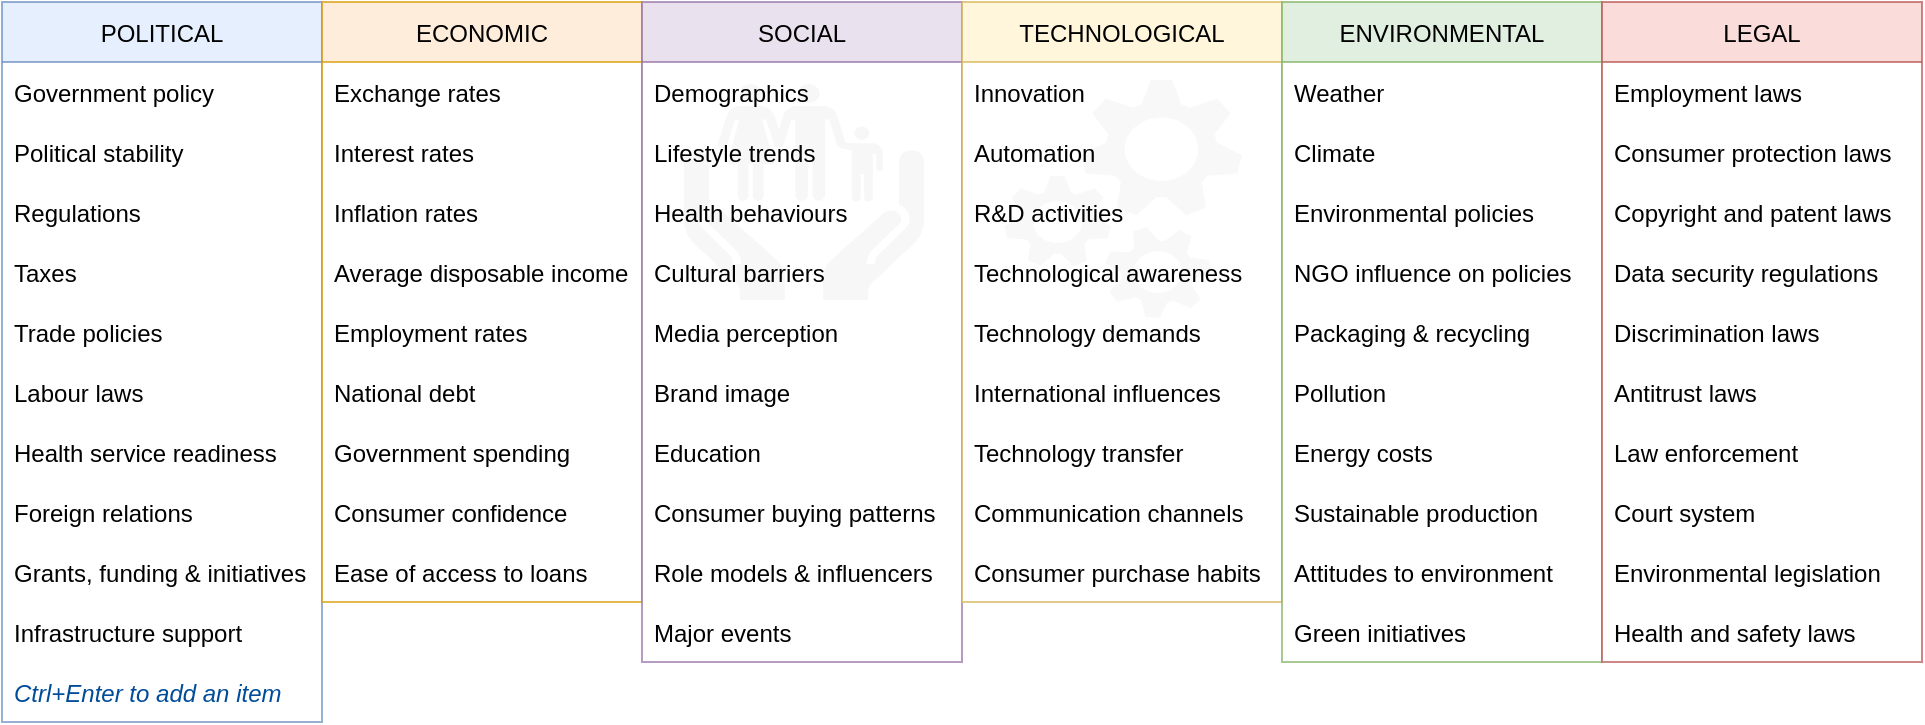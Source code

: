 <mxfile version="20.0.4" type="device"><diagram id="uaoMXQO0vZOgIU3mSQZO" name="Page-1"><mxGraphModel dx="1161" dy="569" grid="0" gridSize="10" guides="1" tooltips="1" connect="1" arrows="1" fold="1" page="1" pageScale="1" pageWidth="1169" pageHeight="827" math="0" shadow="0"><root><mxCell id="0"/><mxCell id="1" parent="0"/><mxCell id="eVANN0oJmUPEHX3AEGOn-76" value="" style="shape=image;html=1;verticalAlign=top;verticalLabelPosition=bottom;labelBackgroundColor=#ffffff;imageAspect=0;aspect=fixed;image=https://cdn2.iconfinder.com/data/icons/business-and-education-1/512/201_Auction_gavel_hammer_judgement_law-128.png;fontSize=30;fontColor=#000000;strokeColor=#003366;fillColor=#7EA6E0;opacity=10;" vertex="1" parent="1"><mxGeometry x="898" y="115" width="128" height="128" as="geometry"/></mxCell><mxCell id="eVANN0oJmUPEHX3AEGOn-75" value="" style="shape=image;html=1;verticalAlign=top;verticalLabelPosition=bottom;labelBackgroundColor=#ffffff;imageAspect=0;aspect=fixed;image=https://cdn0.iconfinder.com/data/icons/software-engineering-and-video-gaming/512/59_growth_grow_hand_success-128.png;fontSize=30;fontColor=#000000;strokeColor=#003366;fillColor=#7EA6E0;opacity=10;" vertex="1" parent="1"><mxGeometry x="735" y="115" width="128" height="128" as="geometry"/></mxCell><mxCell id="eVANN0oJmUPEHX3AEGOn-73" value="" style="shape=mxgraph.signs.healthcare.social_services;html=1;pointerEvents=1;fillColor=#000000;strokeColor=none;verticalLabelPosition=bottom;verticalAlign=top;align=center;fontSize=30;fontColor=#000000;opacity=10;" vertex="1" parent="1"><mxGeometry x="421" y="121" width="120" height="108" as="geometry"/></mxCell><mxCell id="eVANN0oJmUPEHX3AEGOn-74" value="" style="verticalLabelPosition=bottom;sketch=0;html=1;fillColor=#282828;strokeColor=none;verticalAlign=top;pointerEvents=1;align=center;shape=mxgraph.cisco_safe.technology_icons.icon21;fontSize=30;fontColor=#000000;opacity=10;" vertex="1" parent="1"><mxGeometry x="581" y="119" width="119" height="119" as="geometry"/></mxCell><mxCell id="eVANN0oJmUPEHX3AEGOn-71" value="" style="shape=image;html=1;verticalAlign=top;verticalLabelPosition=bottom;labelBackgroundColor=#ffffff;imageAspect=0;aspect=fixed;image=https://cdn0.iconfinder.com/data/icons/web-development-and-studio/512/12_bank_Architecture_building_court_estate_government_house_property-128.png;fontSize=30;fontColor=#000000;strokeColor=#003366;fillColor=#7EA6E0;opacity=10;" vertex="1" parent="1"><mxGeometry x="95" y="111" width="128" height="128" as="geometry"/></mxCell><mxCell id="eVANN0oJmUPEHX3AEGOn-1" value="POLITICAL" style="swimlane;fontStyle=0;childLayout=stackLayout;horizontal=1;startSize=30;horizontalStack=0;resizeParent=1;resizeParentMax=0;resizeLast=0;collapsible=0;marginBottom=0;swimlaneFillColor=#FFFFFF;fillColor=#dae8fc;strokeColor=#6c8ebf;opacity=70;" vertex="1" parent="1"><mxGeometry x="80" y="80" width="160" height="360" as="geometry"/></mxCell><mxCell id="eVANN0oJmUPEHX3AEGOn-2" value="Government policy" style="text;strokeColor=none;fillColor=none;align=left;verticalAlign=middle;spacingLeft=4;spacingRight=4;overflow=hidden;points=[[0,0.5],[1,0.5]];portConstraint=eastwest;rotatable=0;" vertex="1" parent="eVANN0oJmUPEHX3AEGOn-1"><mxGeometry y="30" width="160" height="30" as="geometry"/></mxCell><mxCell id="eVANN0oJmUPEHX3AEGOn-3" value="Political stability" style="text;strokeColor=none;fillColor=none;align=left;verticalAlign=middle;spacingLeft=4;spacingRight=4;overflow=hidden;points=[[0,0.5],[1,0.5]];portConstraint=eastwest;rotatable=0;" vertex="1" parent="eVANN0oJmUPEHX3AEGOn-1"><mxGeometry y="60" width="160" height="30" as="geometry"/></mxCell><mxCell id="eVANN0oJmUPEHX3AEGOn-4" value="Regulations" style="text;strokeColor=none;fillColor=none;align=left;verticalAlign=middle;spacingLeft=4;spacingRight=4;overflow=hidden;points=[[0,0.5],[1,0.5]];portConstraint=eastwest;rotatable=0;" vertex="1" parent="eVANN0oJmUPEHX3AEGOn-1"><mxGeometry y="90" width="160" height="30" as="geometry"/></mxCell><mxCell id="eVANN0oJmUPEHX3AEGOn-25" value="Taxes" style="text;strokeColor=none;fillColor=none;align=left;verticalAlign=middle;spacingLeft=4;spacingRight=4;overflow=hidden;points=[[0,0.5],[1,0.5]];portConstraint=eastwest;rotatable=0;" vertex="1" parent="eVANN0oJmUPEHX3AEGOn-1"><mxGeometry y="120" width="160" height="30" as="geometry"/></mxCell><mxCell id="eVANN0oJmUPEHX3AEGOn-26" value="Trade policies" style="text;strokeColor=none;fillColor=none;align=left;verticalAlign=middle;spacingLeft=4;spacingRight=4;overflow=hidden;points=[[0,0.5],[1,0.5]];portConstraint=eastwest;rotatable=0;" vertex="1" parent="eVANN0oJmUPEHX3AEGOn-1"><mxGeometry y="150" width="160" height="30" as="geometry"/></mxCell><mxCell id="eVANN0oJmUPEHX3AEGOn-27" value="Labour laws" style="text;strokeColor=none;fillColor=none;align=left;verticalAlign=middle;spacingLeft=4;spacingRight=4;overflow=hidden;points=[[0,0.5],[1,0.5]];portConstraint=eastwest;rotatable=0;" vertex="1" parent="eVANN0oJmUPEHX3AEGOn-1"><mxGeometry y="180" width="160" height="30" as="geometry"/></mxCell><mxCell id="eVANN0oJmUPEHX3AEGOn-50" value="Health service readiness" style="text;strokeColor=none;fillColor=none;align=left;verticalAlign=middle;spacingLeft=4;spacingRight=4;overflow=hidden;points=[[0,0.5],[1,0.5]];portConstraint=eastwest;rotatable=0;" vertex="1" parent="eVANN0oJmUPEHX3AEGOn-1"><mxGeometry y="210" width="160" height="30" as="geometry"/></mxCell><mxCell id="eVANN0oJmUPEHX3AEGOn-51" value="Foreign relations" style="text;strokeColor=none;fillColor=none;align=left;verticalAlign=middle;spacingLeft=4;spacingRight=4;overflow=hidden;points=[[0,0.5],[1,0.5]];portConstraint=eastwest;rotatable=0;" vertex="1" parent="eVANN0oJmUPEHX3AEGOn-1"><mxGeometry y="240" width="160" height="30" as="geometry"/></mxCell><mxCell id="eVANN0oJmUPEHX3AEGOn-47" value="Grants, funding &amp; initiatives" style="text;strokeColor=none;fillColor=none;align=left;verticalAlign=middle;spacingLeft=4;spacingRight=4;overflow=hidden;points=[[0,0.5],[1,0.5]];portConstraint=eastwest;rotatable=0;" vertex="1" parent="eVANN0oJmUPEHX3AEGOn-1"><mxGeometry y="270" width="160" height="30" as="geometry"/></mxCell><mxCell id="eVANN0oJmUPEHX3AEGOn-59" value="Infrastructure support" style="text;strokeColor=none;fillColor=none;align=left;verticalAlign=middle;spacingLeft=4;spacingRight=4;overflow=hidden;points=[[0,0.5],[1,0.5]];portConstraint=eastwest;rotatable=0;" vertex="1" parent="eVANN0oJmUPEHX3AEGOn-1"><mxGeometry y="300" width="160" height="30" as="geometry"/></mxCell><mxCell id="eVANN0oJmUPEHX3AEGOn-31" value="Ctrl+Enter to add an item" style="text;strokeColor=none;fillColor=none;align=left;verticalAlign=middle;spacingLeft=4;spacingRight=4;overflow=hidden;points=[[0,0.5],[1,0.5]];portConstraint=eastwest;rotatable=0;fontStyle=2;fontColor=#004C99;" vertex="1" parent="eVANN0oJmUPEHX3AEGOn-1"><mxGeometry y="330" width="160" height="30" as="geometry"/></mxCell><mxCell id="eVANN0oJmUPEHX3AEGOn-72" value="" style="shape=image;html=1;verticalAlign=top;verticalLabelPosition=bottom;labelBackgroundColor=#ffffff;imageAspect=0;aspect=fixed;image=https://cdn0.iconfinder.com/data/icons/web-development-and-studio/512/13_savings_Care_coin_economy_finance_guardar_money_save-128.png;fontSize=30;fontColor=#000000;strokeColor=#003366;fillColor=#7EA6E0;opacity=10;" vertex="1" parent="1"><mxGeometry x="255" y="112" width="128" height="128" as="geometry"/></mxCell><mxCell id="eVANN0oJmUPEHX3AEGOn-5" value="ECONOMIC" style="swimlane;fontStyle=0;childLayout=stackLayout;horizontal=1;startSize=30;horizontalStack=0;resizeParent=1;resizeParentMax=0;resizeLast=0;collapsible=0;marginBottom=0;swimlaneFillColor=#FFFFFF;fillColor=#ffe6cc;strokeColor=#d79b00;opacity=70;" vertex="1" parent="1"><mxGeometry x="240" y="80" width="160" height="300" as="geometry"/></mxCell><mxCell id="eVANN0oJmUPEHX3AEGOn-6" value="Exchange rates" style="text;strokeColor=none;fillColor=none;align=left;verticalAlign=middle;spacingLeft=4;spacingRight=4;overflow=hidden;points=[[0,0.5],[1,0.5]];portConstraint=eastwest;rotatable=0;" vertex="1" parent="eVANN0oJmUPEHX3AEGOn-5"><mxGeometry y="30" width="160" height="30" as="geometry"/></mxCell><mxCell id="eVANN0oJmUPEHX3AEGOn-7" value="Interest rates" style="text;strokeColor=none;fillColor=none;align=left;verticalAlign=middle;spacingLeft=4;spacingRight=4;overflow=hidden;points=[[0,0.5],[1,0.5]];portConstraint=eastwest;rotatable=0;" vertex="1" parent="eVANN0oJmUPEHX3AEGOn-5"><mxGeometry y="60" width="160" height="30" as="geometry"/></mxCell><mxCell id="eVANN0oJmUPEHX3AEGOn-8" value="Inflation rates" style="text;strokeColor=none;fillColor=none;align=left;verticalAlign=middle;spacingLeft=4;spacingRight=4;overflow=hidden;points=[[0,0.5],[1,0.5]];portConstraint=eastwest;rotatable=0;" vertex="1" parent="eVANN0oJmUPEHX3AEGOn-5"><mxGeometry y="90" width="160" height="30" as="geometry"/></mxCell><mxCell id="eVANN0oJmUPEHX3AEGOn-29" value="Average disposable income" style="text;strokeColor=none;fillColor=none;align=left;verticalAlign=middle;spacingLeft=4;spacingRight=4;overflow=hidden;points=[[0,0.5],[1,0.5]];portConstraint=eastwest;rotatable=0;" vertex="1" parent="eVANN0oJmUPEHX3AEGOn-5"><mxGeometry y="120" width="160" height="30" as="geometry"/></mxCell><mxCell id="eVANN0oJmUPEHX3AEGOn-32" value="Employment rates" style="text;strokeColor=none;fillColor=none;align=left;verticalAlign=middle;spacingLeft=4;spacingRight=4;overflow=hidden;points=[[0,0.5],[1,0.5]];portConstraint=eastwest;rotatable=0;" vertex="1" parent="eVANN0oJmUPEHX3AEGOn-5"><mxGeometry y="150" width="160" height="30" as="geometry"/></mxCell><mxCell id="eVANN0oJmUPEHX3AEGOn-40" value="National debt" style="text;strokeColor=none;fillColor=none;align=left;verticalAlign=middle;spacingLeft=4;spacingRight=4;overflow=hidden;points=[[0,0.5],[1,0.5]];portConstraint=eastwest;rotatable=0;" vertex="1" parent="eVANN0oJmUPEHX3AEGOn-5"><mxGeometry y="180" width="160" height="30" as="geometry"/></mxCell><mxCell id="eVANN0oJmUPEHX3AEGOn-41" value="Government spending" style="text;strokeColor=none;fillColor=none;align=left;verticalAlign=middle;spacingLeft=4;spacingRight=4;overflow=hidden;points=[[0,0.5],[1,0.5]];portConstraint=eastwest;rotatable=0;" vertex="1" parent="eVANN0oJmUPEHX3AEGOn-5"><mxGeometry y="210" width="160" height="30" as="geometry"/></mxCell><mxCell id="eVANN0oJmUPEHX3AEGOn-46" value="Consumer confidence" style="text;strokeColor=none;fillColor=none;align=left;verticalAlign=middle;spacingLeft=4;spacingRight=4;overflow=hidden;points=[[0,0.5],[1,0.5]];portConstraint=eastwest;rotatable=0;" vertex="1" parent="eVANN0oJmUPEHX3AEGOn-5"><mxGeometry y="240" width="160" height="30" as="geometry"/></mxCell><mxCell id="eVANN0oJmUPEHX3AEGOn-49" value="Ease of access to loans" style="text;strokeColor=none;fillColor=none;align=left;verticalAlign=middle;spacingLeft=4;spacingRight=4;overflow=hidden;points=[[0,0.5],[1,0.5]];portConstraint=eastwest;rotatable=0;" vertex="1" parent="eVANN0oJmUPEHX3AEGOn-5"><mxGeometry y="270" width="160" height="30" as="geometry"/></mxCell><mxCell id="eVANN0oJmUPEHX3AEGOn-9" value="SOCIAL" style="swimlane;fontStyle=0;childLayout=stackLayout;horizontal=1;startSize=30;horizontalStack=0;resizeParent=1;resizeParentMax=0;resizeLast=0;collapsible=0;marginBottom=0;swimlaneFillColor=#FFFFFF;fillColor=#e1d5e7;strokeColor=#9673a6;opacity=70;" vertex="1" parent="1"><mxGeometry x="400" y="80" width="160" height="330" as="geometry"/></mxCell><mxCell id="eVANN0oJmUPEHX3AEGOn-10" value="Demographics" style="text;strokeColor=none;fillColor=none;align=left;verticalAlign=middle;spacingLeft=4;spacingRight=4;overflow=hidden;points=[[0,0.5],[1,0.5]];portConstraint=eastwest;rotatable=0;" vertex="1" parent="eVANN0oJmUPEHX3AEGOn-9"><mxGeometry y="30" width="160" height="30" as="geometry"/></mxCell><mxCell id="eVANN0oJmUPEHX3AEGOn-11" value="Lifestyle trends" style="text;strokeColor=none;fillColor=none;align=left;verticalAlign=middle;spacingLeft=4;spacingRight=4;overflow=hidden;points=[[0,0.5],[1,0.5]];portConstraint=eastwest;rotatable=0;" vertex="1" parent="eVANN0oJmUPEHX3AEGOn-9"><mxGeometry y="60" width="160" height="30" as="geometry"/></mxCell><mxCell id="eVANN0oJmUPEHX3AEGOn-12" value="Health behaviours" style="text;strokeColor=none;fillColor=none;align=left;verticalAlign=middle;spacingLeft=4;spacingRight=4;overflow=hidden;points=[[0,0.5],[1,0.5]];portConstraint=eastwest;rotatable=0;" vertex="1" parent="eVANN0oJmUPEHX3AEGOn-9"><mxGeometry y="90" width="160" height="30" as="geometry"/></mxCell><mxCell id="eVANN0oJmUPEHX3AEGOn-33" value="Cultural barriers" style="text;strokeColor=none;fillColor=none;align=left;verticalAlign=middle;spacingLeft=4;spacingRight=4;overflow=hidden;points=[[0,0.5],[1,0.5]];portConstraint=eastwest;rotatable=0;" vertex="1" parent="eVANN0oJmUPEHX3AEGOn-9"><mxGeometry y="120" width="160" height="30" as="geometry"/></mxCell><mxCell id="eVANN0oJmUPEHX3AEGOn-42" value="Media perception" style="text;strokeColor=none;fillColor=none;align=left;verticalAlign=middle;spacingLeft=4;spacingRight=4;overflow=hidden;points=[[0,0.5],[1,0.5]];portConstraint=eastwest;rotatable=0;" vertex="1" parent="eVANN0oJmUPEHX3AEGOn-9"><mxGeometry y="150" width="160" height="30" as="geometry"/></mxCell><mxCell id="eVANN0oJmUPEHX3AEGOn-43" value="Brand image" style="text;strokeColor=none;fillColor=none;align=left;verticalAlign=middle;spacingLeft=4;spacingRight=4;overflow=hidden;points=[[0,0.5],[1,0.5]];portConstraint=eastwest;rotatable=0;" vertex="1" parent="eVANN0oJmUPEHX3AEGOn-9"><mxGeometry y="180" width="160" height="30" as="geometry"/></mxCell><mxCell id="eVANN0oJmUPEHX3AEGOn-60" value="Education" style="text;strokeColor=none;fillColor=none;align=left;verticalAlign=middle;spacingLeft=4;spacingRight=4;overflow=hidden;points=[[0,0.5],[1,0.5]];portConstraint=eastwest;rotatable=0;" vertex="1" parent="eVANN0oJmUPEHX3AEGOn-9"><mxGeometry y="210" width="160" height="30" as="geometry"/></mxCell><mxCell id="eVANN0oJmUPEHX3AEGOn-44" value="Consumer buying patterns" style="text;strokeColor=none;fillColor=none;align=left;verticalAlign=middle;spacingLeft=4;spacingRight=4;overflow=hidden;points=[[0,0.5],[1,0.5]];portConstraint=eastwest;rotatable=0;" vertex="1" parent="eVANN0oJmUPEHX3AEGOn-9"><mxGeometry y="240" width="160" height="30" as="geometry"/></mxCell><mxCell id="eVANN0oJmUPEHX3AEGOn-45" value="Role models &amp; influencers" style="text;strokeColor=none;fillColor=none;align=left;verticalAlign=middle;spacingLeft=4;spacingRight=4;overflow=hidden;points=[[0,0.5],[1,0.5]];portConstraint=eastwest;rotatable=0;" vertex="1" parent="eVANN0oJmUPEHX3AEGOn-9"><mxGeometry y="270" width="160" height="30" as="geometry"/></mxCell><mxCell id="eVANN0oJmUPEHX3AEGOn-48" value="Major events" style="text;strokeColor=none;fillColor=none;align=left;verticalAlign=middle;spacingLeft=4;spacingRight=4;overflow=hidden;points=[[0,0.5],[1,0.5]];portConstraint=eastwest;rotatable=0;" vertex="1" parent="eVANN0oJmUPEHX3AEGOn-9"><mxGeometry y="300" width="160" height="30" as="geometry"/></mxCell><mxCell id="eVANN0oJmUPEHX3AEGOn-13" value="TECHNOLOGICAL" style="swimlane;fontStyle=0;childLayout=stackLayout;horizontal=1;startSize=30;horizontalStack=0;resizeParent=1;resizeParentMax=0;resizeLast=0;collapsible=0;marginBottom=0;swimlaneFillColor=#FFFFFF;fillColor=#fff2cc;strokeColor=#d6b656;opacity=70;" vertex="1" parent="1"><mxGeometry x="560" y="80" width="160" height="300" as="geometry"/></mxCell><mxCell id="eVANN0oJmUPEHX3AEGOn-14" value="Innovation" style="text;strokeColor=none;fillColor=none;align=left;verticalAlign=middle;spacingLeft=4;spacingRight=4;overflow=hidden;points=[[0,0.5],[1,0.5]];portConstraint=eastwest;rotatable=0;" vertex="1" parent="eVANN0oJmUPEHX3AEGOn-13"><mxGeometry y="30" width="160" height="30" as="geometry"/></mxCell><mxCell id="eVANN0oJmUPEHX3AEGOn-15" value="Automation" style="text;strokeColor=none;fillColor=none;align=left;verticalAlign=middle;spacingLeft=4;spacingRight=4;overflow=hidden;points=[[0,0.5],[1,0.5]];portConstraint=eastwest;rotatable=0;" vertex="1" parent="eVANN0oJmUPEHX3AEGOn-13"><mxGeometry y="60" width="160" height="30" as="geometry"/></mxCell><mxCell id="eVANN0oJmUPEHX3AEGOn-16" value="R&amp;D activities" style="text;strokeColor=none;fillColor=none;align=left;verticalAlign=middle;spacingLeft=4;spacingRight=4;overflow=hidden;points=[[0,0.5],[1,0.5]];portConstraint=eastwest;rotatable=0;" vertex="1" parent="eVANN0oJmUPEHX3AEGOn-13"><mxGeometry y="90" width="160" height="30" as="geometry"/></mxCell><mxCell id="eVANN0oJmUPEHX3AEGOn-34" value="Technological awareness" style="text;strokeColor=none;fillColor=none;align=left;verticalAlign=middle;spacingLeft=4;spacingRight=4;overflow=hidden;points=[[0,0.5],[1,0.5]];portConstraint=eastwest;rotatable=0;" vertex="1" parent="eVANN0oJmUPEHX3AEGOn-13"><mxGeometry y="120" width="160" height="30" as="geometry"/></mxCell><mxCell id="eVANN0oJmUPEHX3AEGOn-52" value="Technology demands" style="text;strokeColor=none;fillColor=none;align=left;verticalAlign=middle;spacingLeft=4;spacingRight=4;overflow=hidden;points=[[0,0.5],[1,0.5]];portConstraint=eastwest;rotatable=0;" vertex="1" parent="eVANN0oJmUPEHX3AEGOn-13"><mxGeometry y="150" width="160" height="30" as="geometry"/></mxCell><mxCell id="eVANN0oJmUPEHX3AEGOn-61" value="International influences" style="text;strokeColor=none;fillColor=none;align=left;verticalAlign=middle;spacingLeft=4;spacingRight=4;overflow=hidden;points=[[0,0.5],[1,0.5]];portConstraint=eastwest;rotatable=0;" vertex="1" parent="eVANN0oJmUPEHX3AEGOn-13"><mxGeometry y="180" width="160" height="30" as="geometry"/></mxCell><mxCell id="eVANN0oJmUPEHX3AEGOn-62" value="Technology transfer" style="text;strokeColor=none;fillColor=none;align=left;verticalAlign=middle;spacingLeft=4;spacingRight=4;overflow=hidden;points=[[0,0.5],[1,0.5]];portConstraint=eastwest;rotatable=0;" vertex="1" parent="eVANN0oJmUPEHX3AEGOn-13"><mxGeometry y="210" width="160" height="30" as="geometry"/></mxCell><mxCell id="eVANN0oJmUPEHX3AEGOn-63" value="Communication channels" style="text;strokeColor=none;fillColor=none;align=left;verticalAlign=middle;spacingLeft=4;spacingRight=4;overflow=hidden;points=[[0,0.5],[1,0.5]];portConstraint=eastwest;rotatable=0;" vertex="1" parent="eVANN0oJmUPEHX3AEGOn-13"><mxGeometry y="240" width="160" height="30" as="geometry"/></mxCell><mxCell id="eVANN0oJmUPEHX3AEGOn-53" value="Consumer purchase habits" style="text;strokeColor=none;fillColor=none;align=left;verticalAlign=middle;spacingLeft=4;spacingRight=4;overflow=hidden;points=[[0,0.5],[1,0.5]];portConstraint=eastwest;rotatable=0;" vertex="1" parent="eVANN0oJmUPEHX3AEGOn-13"><mxGeometry y="270" width="160" height="30" as="geometry"/></mxCell><mxCell id="eVANN0oJmUPEHX3AEGOn-17" value="ENVIRONMENTAL" style="swimlane;fontStyle=0;childLayout=stackLayout;horizontal=1;startSize=30;horizontalStack=0;resizeParent=1;resizeParentMax=0;resizeLast=0;collapsible=0;marginBottom=0;swimlaneFillColor=#FFFFFF;fillColor=#d5e8d4;strokeColor=#82b366;opacity=70;" vertex="1" parent="1"><mxGeometry x="720" y="80" width="160" height="330" as="geometry"/></mxCell><mxCell id="eVANN0oJmUPEHX3AEGOn-18" value="Weather" style="text;strokeColor=none;fillColor=none;align=left;verticalAlign=middle;spacingLeft=4;spacingRight=4;overflow=hidden;points=[[0,0.5],[1,0.5]];portConstraint=eastwest;rotatable=0;" vertex="1" parent="eVANN0oJmUPEHX3AEGOn-17"><mxGeometry y="30" width="160" height="30" as="geometry"/></mxCell><mxCell id="eVANN0oJmUPEHX3AEGOn-19" value="Climate" style="text;strokeColor=none;fillColor=none;align=left;verticalAlign=middle;spacingLeft=4;spacingRight=4;overflow=hidden;points=[[0,0.5],[1,0.5]];portConstraint=eastwest;rotatable=0;" vertex="1" parent="eVANN0oJmUPEHX3AEGOn-17"><mxGeometry y="60" width="160" height="30" as="geometry"/></mxCell><mxCell id="eVANN0oJmUPEHX3AEGOn-20" value="Environmental policies" style="text;strokeColor=none;fillColor=none;align=left;verticalAlign=middle;spacingLeft=4;spacingRight=4;overflow=hidden;points=[[0,0.5],[1,0.5]];portConstraint=eastwest;rotatable=0;" vertex="1" parent="eVANN0oJmUPEHX3AEGOn-17"><mxGeometry y="90" width="160" height="30" as="geometry"/></mxCell><mxCell id="eVANN0oJmUPEHX3AEGOn-35" value="NGO influence on policies" style="text;strokeColor=none;fillColor=none;align=left;verticalAlign=middle;spacingLeft=4;spacingRight=4;overflow=hidden;points=[[0,0.5],[1,0.5]];portConstraint=eastwest;rotatable=0;" vertex="1" parent="eVANN0oJmUPEHX3AEGOn-17"><mxGeometry y="120" width="160" height="30" as="geometry"/></mxCell><mxCell id="eVANN0oJmUPEHX3AEGOn-54" value="Packaging &amp; recycling" style="text;strokeColor=none;fillColor=none;align=left;verticalAlign=middle;spacingLeft=4;spacingRight=4;overflow=hidden;points=[[0,0.5],[1,0.5]];portConstraint=eastwest;rotatable=0;" vertex="1" parent="eVANN0oJmUPEHX3AEGOn-17"><mxGeometry y="150" width="160" height="30" as="geometry"/></mxCell><mxCell id="eVANN0oJmUPEHX3AEGOn-55" value="Pollution" style="text;strokeColor=none;fillColor=none;align=left;verticalAlign=middle;spacingLeft=4;spacingRight=4;overflow=hidden;points=[[0,0.5],[1,0.5]];portConstraint=eastwest;rotatable=0;" vertex="1" parent="eVANN0oJmUPEHX3AEGOn-17"><mxGeometry y="180" width="160" height="30" as="geometry"/></mxCell><mxCell id="eVANN0oJmUPEHX3AEGOn-64" value="Energy costs" style="text;strokeColor=none;fillColor=none;align=left;verticalAlign=middle;spacingLeft=4;spacingRight=4;overflow=hidden;points=[[0,0.5],[1,0.5]];portConstraint=eastwest;rotatable=0;" vertex="1" parent="eVANN0oJmUPEHX3AEGOn-17"><mxGeometry y="210" width="160" height="30" as="geometry"/></mxCell><mxCell id="eVANN0oJmUPEHX3AEGOn-65" value="Sustainable production" style="text;strokeColor=none;fillColor=none;align=left;verticalAlign=middle;spacingLeft=4;spacingRight=4;overflow=hidden;points=[[0,0.5],[1,0.5]];portConstraint=eastwest;rotatable=0;" vertex="1" parent="eVANN0oJmUPEHX3AEGOn-17"><mxGeometry y="240" width="160" height="30" as="geometry"/></mxCell><mxCell id="eVANN0oJmUPEHX3AEGOn-56" value="Attitudes to environment" style="text;strokeColor=none;fillColor=none;align=left;verticalAlign=middle;spacingLeft=4;spacingRight=4;overflow=hidden;points=[[0,0.5],[1,0.5]];portConstraint=eastwest;rotatable=0;" vertex="1" parent="eVANN0oJmUPEHX3AEGOn-17"><mxGeometry y="270" width="160" height="30" as="geometry"/></mxCell><mxCell id="eVANN0oJmUPEHX3AEGOn-58" value="Green initiatives" style="text;strokeColor=none;fillColor=none;align=left;verticalAlign=middle;spacingLeft=4;spacingRight=4;overflow=hidden;points=[[0,0.5],[1,0.5]];portConstraint=eastwest;rotatable=0;" vertex="1" parent="eVANN0oJmUPEHX3AEGOn-17"><mxGeometry y="300" width="160" height="30" as="geometry"/></mxCell><mxCell id="eVANN0oJmUPEHX3AEGOn-21" value="LEGAL" style="swimlane;fontStyle=0;childLayout=stackLayout;horizontal=1;startSize=30;horizontalStack=0;resizeParent=1;resizeParentMax=0;resizeLast=0;collapsible=0;marginBottom=0;swimlaneFillColor=#FFFFFF;fillColor=#f8cecc;strokeColor=#b85450;opacity=70;" vertex="1" parent="1"><mxGeometry x="880" y="80" width="160" height="330" as="geometry"/></mxCell><mxCell id="eVANN0oJmUPEHX3AEGOn-22" value="Employment laws" style="text;strokeColor=none;fillColor=none;align=left;verticalAlign=middle;spacingLeft=4;spacingRight=4;overflow=hidden;points=[[0,0.5],[1,0.5]];portConstraint=eastwest;rotatable=0;" vertex="1" parent="eVANN0oJmUPEHX3AEGOn-21"><mxGeometry y="30" width="160" height="30" as="geometry"/></mxCell><mxCell id="eVANN0oJmUPEHX3AEGOn-23" value="Consumer protection laws" style="text;strokeColor=none;fillColor=none;align=left;verticalAlign=middle;spacingLeft=4;spacingRight=4;overflow=hidden;points=[[0,0.5],[1,0.5]];portConstraint=eastwest;rotatable=0;" vertex="1" parent="eVANN0oJmUPEHX3AEGOn-21"><mxGeometry y="60" width="160" height="30" as="geometry"/></mxCell><mxCell id="eVANN0oJmUPEHX3AEGOn-24" value="Copyright and patent laws" style="text;strokeColor=none;fillColor=none;align=left;verticalAlign=middle;spacingLeft=4;spacingRight=4;overflow=hidden;points=[[0,0.5],[1,0.5]];portConstraint=eastwest;rotatable=0;" vertex="1" parent="eVANN0oJmUPEHX3AEGOn-21"><mxGeometry y="90" width="160" height="30" as="geometry"/></mxCell><mxCell id="eVANN0oJmUPEHX3AEGOn-36" value="Data security regulations" style="text;strokeColor=none;fillColor=none;align=left;verticalAlign=middle;spacingLeft=4;spacingRight=4;overflow=hidden;points=[[0,0.5],[1,0.5]];portConstraint=eastwest;rotatable=0;" vertex="1" parent="eVANN0oJmUPEHX3AEGOn-21"><mxGeometry y="120" width="160" height="30" as="geometry"/></mxCell><mxCell id="eVANN0oJmUPEHX3AEGOn-37" value="Discrimination laws" style="text;strokeColor=none;fillColor=none;align=left;verticalAlign=middle;spacingLeft=4;spacingRight=4;overflow=hidden;points=[[0,0.5],[1,0.5]];portConstraint=eastwest;rotatable=0;" vertex="1" parent="eVANN0oJmUPEHX3AEGOn-21"><mxGeometry y="150" width="160" height="30" as="geometry"/></mxCell><mxCell id="eVANN0oJmUPEHX3AEGOn-38" value="Antitrust laws" style="text;strokeColor=none;fillColor=none;align=left;verticalAlign=middle;spacingLeft=4;spacingRight=4;overflow=hidden;points=[[0,0.5],[1,0.5]];portConstraint=eastwest;rotatable=0;" vertex="1" parent="eVANN0oJmUPEHX3AEGOn-21"><mxGeometry y="180" width="160" height="30" as="geometry"/></mxCell><mxCell id="eVANN0oJmUPEHX3AEGOn-67" value="Law enforcement" style="text;strokeColor=none;fillColor=none;align=left;verticalAlign=middle;spacingLeft=4;spacingRight=4;overflow=hidden;points=[[0,0.5],[1,0.5]];portConstraint=eastwest;rotatable=0;" vertex="1" parent="eVANN0oJmUPEHX3AEGOn-21"><mxGeometry y="210" width="160" height="30" as="geometry"/></mxCell><mxCell id="eVANN0oJmUPEHX3AEGOn-66" value="Court system" style="text;strokeColor=none;fillColor=none;align=left;verticalAlign=middle;spacingLeft=4;spacingRight=4;overflow=hidden;points=[[0,0.5],[1,0.5]];portConstraint=eastwest;rotatable=0;" vertex="1" parent="eVANN0oJmUPEHX3AEGOn-21"><mxGeometry y="240" width="160" height="30" as="geometry"/></mxCell><mxCell id="eVANN0oJmUPEHX3AEGOn-57" value="Environmental legislation" style="text;strokeColor=none;fillColor=none;align=left;verticalAlign=middle;spacingLeft=4;spacingRight=4;overflow=hidden;points=[[0,0.5],[1,0.5]];portConstraint=eastwest;rotatable=0;" vertex="1" parent="eVANN0oJmUPEHX3AEGOn-21"><mxGeometry y="270" width="160" height="30" as="geometry"/></mxCell><mxCell id="eVANN0oJmUPEHX3AEGOn-39" value="Health and safety laws" style="text;strokeColor=none;fillColor=none;align=left;verticalAlign=middle;spacingLeft=4;spacingRight=4;overflow=hidden;points=[[0,0.5],[1,0.5]];portConstraint=eastwest;rotatable=0;" vertex="1" parent="eVANN0oJmUPEHX3AEGOn-21"><mxGeometry y="300" width="160" height="30" as="geometry"/></mxCell></root></mxGraphModel></diagram></mxfile>